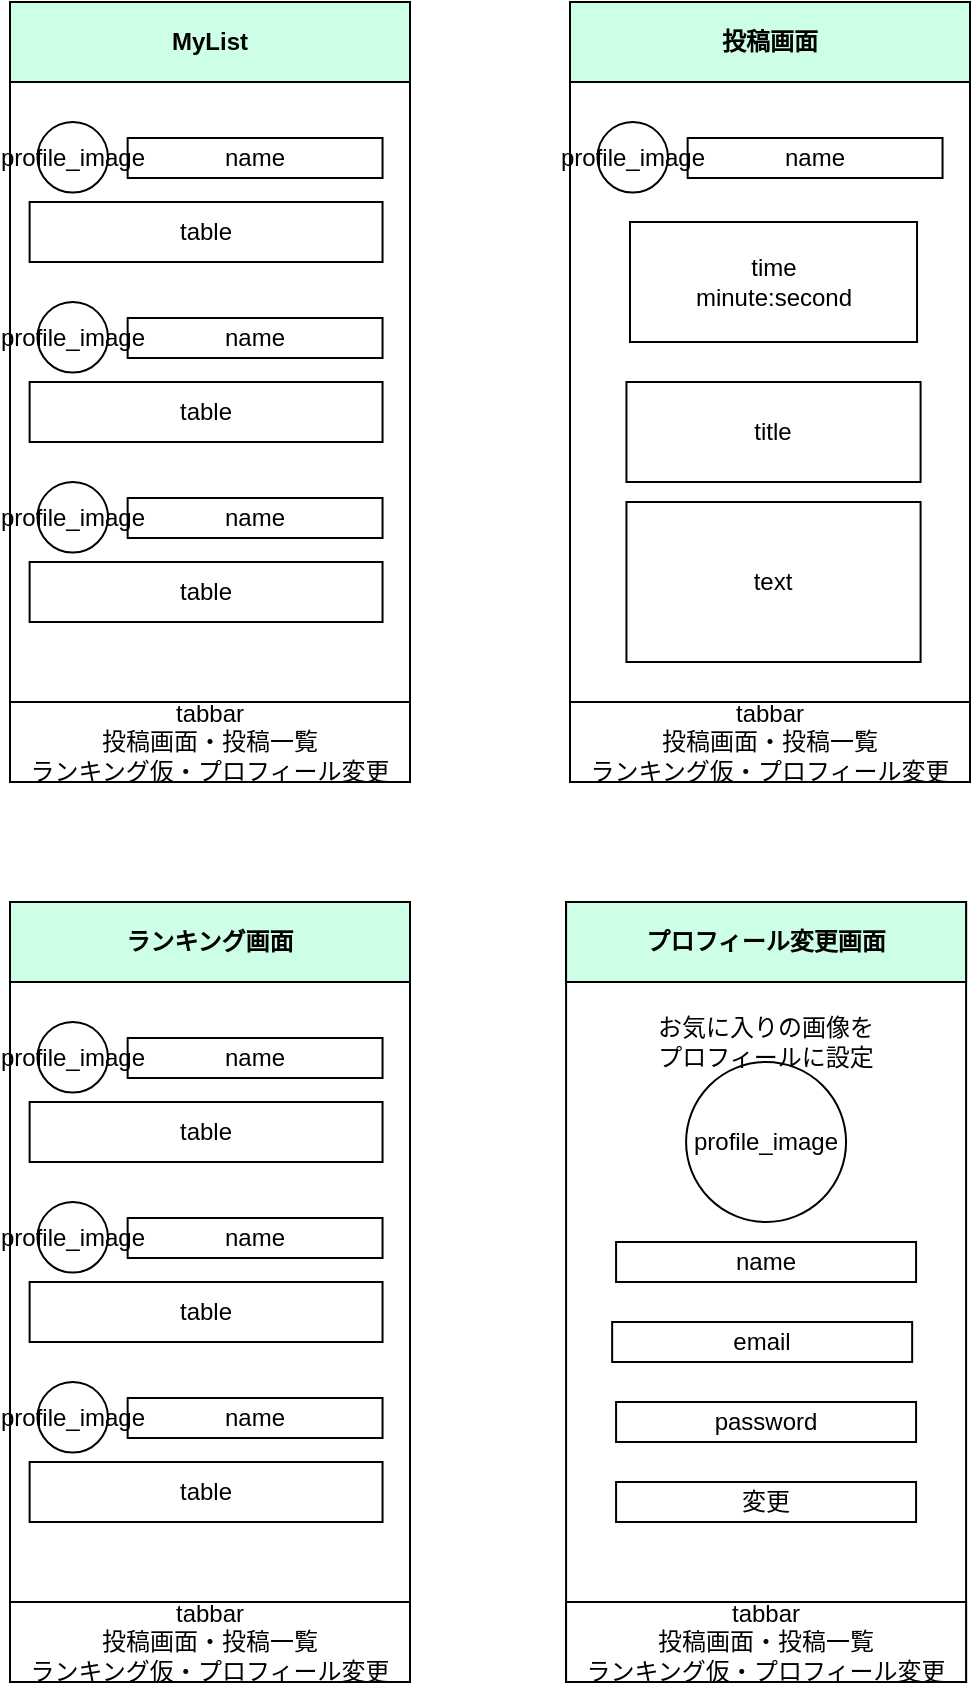 <mxfile version="13.7.9" type="github">
  <diagram id="5d85YtfUtr9XSAqdXYxp" name="ページ1">
    <mxGraphModel dx="946" dy="591" grid="1" gridSize="10" guides="1" tooltips="1" connect="1" arrows="1" fold="1" page="1" pageScale="1" pageWidth="827" pageHeight="1169" math="0" shadow="0">
      <root>
        <mxCell id="0" />
        <mxCell id="1" parent="0" />
        <mxCell id="Qp9vbcd0IQCg1ICPjASV-2" value="" style="group" parent="1" vertex="1" connectable="0">
          <mxGeometry x="300" y="30" width="200" height="390" as="geometry" />
        </mxCell>
        <mxCell id="Qp9vbcd0IQCg1ICPjASV-3" value="" style="rounded=0;whiteSpace=wrap;html=1;" parent="Qp9vbcd0IQCg1ICPjASV-2" vertex="1">
          <mxGeometry width="200" height="390" as="geometry" />
        </mxCell>
        <mxCell id="Qp9vbcd0IQCg1ICPjASV-4" value="profile_image" style="ellipse;whiteSpace=wrap;html=1;aspect=fixed;" parent="Qp9vbcd0IQCg1ICPjASV-2" vertex="1">
          <mxGeometry x="13.725" y="60" width="35.294" height="35.294" as="geometry" />
        </mxCell>
        <mxCell id="Qp9vbcd0IQCg1ICPjASV-9" value="table" style="text;html=1;fillColor=none;align=center;verticalAlign=middle;whiteSpace=wrap;rounded=0;strokeColor=#000000;" parent="Qp9vbcd0IQCg1ICPjASV-2" vertex="1">
          <mxGeometry x="9.804" y="100" width="176.471" height="30" as="geometry" />
        </mxCell>
        <mxCell id="Qp9vbcd0IQCg1ICPjASV-11" value="name" style="text;html=1;fillColor=none;align=center;verticalAlign=middle;whiteSpace=wrap;rounded=0;strokeColor=#000000;" parent="Qp9vbcd0IQCg1ICPjASV-2" vertex="1">
          <mxGeometry x="58.824" y="68" width="127.451" height="20" as="geometry" />
        </mxCell>
        <mxCell id="Qp9vbcd0IQCg1ICPjASV-43" value="&lt;b&gt;MyList&lt;/b&gt;" style="rounded=0;whiteSpace=wrap;html=1;labelBackgroundColor=none;fillColor=#CCFFE6;" parent="Qp9vbcd0IQCg1ICPjASV-2" vertex="1">
          <mxGeometry width="200" height="40" as="geometry" />
        </mxCell>
        <mxCell id="jNvIQHg4V1jWrLRhlRbQ-1" value="profile_image" style="ellipse;whiteSpace=wrap;html=1;aspect=fixed;" parent="Qp9vbcd0IQCg1ICPjASV-2" vertex="1">
          <mxGeometry x="13.725" y="150" width="35.294" height="35.294" as="geometry" />
        </mxCell>
        <mxCell id="jNvIQHg4V1jWrLRhlRbQ-2" value="table" style="text;html=1;fillColor=none;align=center;verticalAlign=middle;whiteSpace=wrap;rounded=0;strokeColor=#000000;" parent="Qp9vbcd0IQCg1ICPjASV-2" vertex="1">
          <mxGeometry x="9.804" y="190" width="176.471" height="30" as="geometry" />
        </mxCell>
        <mxCell id="jNvIQHg4V1jWrLRhlRbQ-3" value="name" style="text;html=1;fillColor=none;align=center;verticalAlign=middle;whiteSpace=wrap;rounded=0;strokeColor=#000000;" parent="Qp9vbcd0IQCg1ICPjASV-2" vertex="1">
          <mxGeometry x="58.824" y="158" width="127.451" height="20" as="geometry" />
        </mxCell>
        <mxCell id="jNvIQHg4V1jWrLRhlRbQ-4" value="profile_image" style="ellipse;whiteSpace=wrap;html=1;aspect=fixed;" parent="Qp9vbcd0IQCg1ICPjASV-2" vertex="1">
          <mxGeometry x="13.725" y="240" width="35.294" height="35.294" as="geometry" />
        </mxCell>
        <mxCell id="jNvIQHg4V1jWrLRhlRbQ-5" value="table" style="text;html=1;fillColor=none;align=center;verticalAlign=middle;whiteSpace=wrap;rounded=0;strokeColor=#000000;" parent="Qp9vbcd0IQCg1ICPjASV-2" vertex="1">
          <mxGeometry x="9.804" y="280" width="176.471" height="30" as="geometry" />
        </mxCell>
        <mxCell id="jNvIQHg4V1jWrLRhlRbQ-6" value="name" style="text;html=1;fillColor=none;align=center;verticalAlign=middle;whiteSpace=wrap;rounded=0;strokeColor=#000000;" parent="Qp9vbcd0IQCg1ICPjASV-2" vertex="1">
          <mxGeometry x="58.824" y="248" width="127.451" height="20" as="geometry" />
        </mxCell>
        <mxCell id="7r5LdE9JL5hYglWVHIkZ-2" value="tabbar&lt;br&gt;投稿画面・投稿一覧&lt;br&gt;ランキング仮・プロフィール変更" style="rounded=0;whiteSpace=wrap;html=1;" parent="Qp9vbcd0IQCg1ICPjASV-2" vertex="1">
          <mxGeometry y="350" width="200" height="40" as="geometry" />
        </mxCell>
        <mxCell id="Qp9vbcd0IQCg1ICPjASV-12" value="" style="group" parent="1" vertex="1" connectable="0">
          <mxGeometry x="580" y="30" width="200" height="390" as="geometry" />
        </mxCell>
        <mxCell id="Qp9vbcd0IQCg1ICPjASV-13" value="" style="rounded=0;whiteSpace=wrap;html=1;" parent="Qp9vbcd0IQCg1ICPjASV-12" vertex="1">
          <mxGeometry width="200" height="390" as="geometry" />
        </mxCell>
        <mxCell id="Qp9vbcd0IQCg1ICPjASV-14" value="profile_image" style="ellipse;whiteSpace=wrap;html=1;aspect=fixed;" parent="Qp9vbcd0IQCg1ICPjASV-12" vertex="1">
          <mxGeometry x="13.725" y="60" width="35.294" height="35.294" as="geometry" />
        </mxCell>
        <mxCell id="Qp9vbcd0IQCg1ICPjASV-15" value="text" style="text;html=1;fillColor=none;align=center;verticalAlign=middle;whiteSpace=wrap;rounded=0;strokeColor=#000000;" parent="Qp9vbcd0IQCg1ICPjASV-12" vertex="1">
          <mxGeometry x="28.23" y="250" width="147.059" height="80" as="geometry" />
        </mxCell>
        <mxCell id="Qp9vbcd0IQCg1ICPjASV-19" value="name" style="text;html=1;fillColor=none;align=center;verticalAlign=middle;whiteSpace=wrap;rounded=0;strokeColor=#000000;" parent="Qp9vbcd0IQCg1ICPjASV-12" vertex="1">
          <mxGeometry x="58.824" y="68" width="127.451" height="20" as="geometry" />
        </mxCell>
        <mxCell id="Qp9vbcd0IQCg1ICPjASV-44" value="&lt;b&gt;投稿画面&lt;/b&gt;" style="rounded=0;whiteSpace=wrap;html=1;labelBackgroundColor=none;fillColor=#CCFFE6;" parent="Qp9vbcd0IQCg1ICPjASV-12" vertex="1">
          <mxGeometry width="200" height="40" as="geometry" />
        </mxCell>
        <mxCell id="jNvIQHg4V1jWrLRhlRbQ-8" value="title" style="text;html=1;fillColor=none;align=center;verticalAlign=middle;whiteSpace=wrap;rounded=0;strokeColor=#000000;" parent="Qp9vbcd0IQCg1ICPjASV-12" vertex="1">
          <mxGeometry x="28.231" y="190" width="147.059" height="50" as="geometry" />
        </mxCell>
        <mxCell id="RLjvYu8lpYwrjwBoLWt2-1" value="tabbar&lt;br&gt;投稿画面・投稿一覧&lt;br&gt;ランキング仮・プロフィール変更" style="rounded=0;whiteSpace=wrap;html=1;" parent="Qp9vbcd0IQCg1ICPjASV-12" vertex="1">
          <mxGeometry y="350" width="200" height="40" as="geometry" />
        </mxCell>
        <mxCell id="iqZtUuaCd_tjH6S7MvoU-15" value="time&lt;br&gt;minute:second" style="rounded=0;whiteSpace=wrap;html=1;" parent="Qp9vbcd0IQCg1ICPjASV-12" vertex="1">
          <mxGeometry x="29.99" y="110" width="143.53" height="60" as="geometry" />
        </mxCell>
        <mxCell id="RLjvYu8lpYwrjwBoLWt2-2" value="" style="group" parent="1" vertex="1" connectable="0">
          <mxGeometry x="300" y="480" width="200" height="390" as="geometry" />
        </mxCell>
        <mxCell id="RLjvYu8lpYwrjwBoLWt2-3" value="" style="rounded=0;whiteSpace=wrap;html=1;" parent="RLjvYu8lpYwrjwBoLWt2-2" vertex="1">
          <mxGeometry width="200" height="390" as="geometry" />
        </mxCell>
        <mxCell id="RLjvYu8lpYwrjwBoLWt2-4" value="profile_image" style="ellipse;whiteSpace=wrap;html=1;aspect=fixed;" parent="RLjvYu8lpYwrjwBoLWt2-2" vertex="1">
          <mxGeometry x="13.725" y="60" width="35.294" height="35.294" as="geometry" />
        </mxCell>
        <mxCell id="RLjvYu8lpYwrjwBoLWt2-5" value="table" style="text;html=1;fillColor=none;align=center;verticalAlign=middle;whiteSpace=wrap;rounded=0;strokeColor=#000000;" parent="RLjvYu8lpYwrjwBoLWt2-2" vertex="1">
          <mxGeometry x="9.804" y="100" width="176.471" height="30" as="geometry" />
        </mxCell>
        <mxCell id="RLjvYu8lpYwrjwBoLWt2-6" value="name" style="text;html=1;fillColor=none;align=center;verticalAlign=middle;whiteSpace=wrap;rounded=0;strokeColor=#000000;" parent="RLjvYu8lpYwrjwBoLWt2-2" vertex="1">
          <mxGeometry x="58.824" y="68" width="127.451" height="20" as="geometry" />
        </mxCell>
        <mxCell id="RLjvYu8lpYwrjwBoLWt2-7" value="&lt;b&gt;ランキング画面&lt;/b&gt;" style="rounded=0;whiteSpace=wrap;html=1;labelBackgroundColor=none;fillColor=#CCFFE6;" parent="RLjvYu8lpYwrjwBoLWt2-2" vertex="1">
          <mxGeometry width="200" height="40" as="geometry" />
        </mxCell>
        <mxCell id="RLjvYu8lpYwrjwBoLWt2-8" value="profile_image" style="ellipse;whiteSpace=wrap;html=1;aspect=fixed;" parent="RLjvYu8lpYwrjwBoLWt2-2" vertex="1">
          <mxGeometry x="13.725" y="150" width="35.294" height="35.294" as="geometry" />
        </mxCell>
        <mxCell id="RLjvYu8lpYwrjwBoLWt2-9" value="table" style="text;html=1;fillColor=none;align=center;verticalAlign=middle;whiteSpace=wrap;rounded=0;strokeColor=#000000;" parent="RLjvYu8lpYwrjwBoLWt2-2" vertex="1">
          <mxGeometry x="9.804" y="190" width="176.471" height="30" as="geometry" />
        </mxCell>
        <mxCell id="RLjvYu8lpYwrjwBoLWt2-10" value="name" style="text;html=1;fillColor=none;align=center;verticalAlign=middle;whiteSpace=wrap;rounded=0;strokeColor=#000000;" parent="RLjvYu8lpYwrjwBoLWt2-2" vertex="1">
          <mxGeometry x="58.824" y="158" width="127.451" height="20" as="geometry" />
        </mxCell>
        <mxCell id="RLjvYu8lpYwrjwBoLWt2-11" value="profile_image" style="ellipse;whiteSpace=wrap;html=1;aspect=fixed;" parent="RLjvYu8lpYwrjwBoLWt2-2" vertex="1">
          <mxGeometry x="13.725" y="240" width="35.294" height="35.294" as="geometry" />
        </mxCell>
        <mxCell id="RLjvYu8lpYwrjwBoLWt2-12" value="table" style="text;html=1;fillColor=none;align=center;verticalAlign=middle;whiteSpace=wrap;rounded=0;strokeColor=#000000;" parent="RLjvYu8lpYwrjwBoLWt2-2" vertex="1">
          <mxGeometry x="9.804" y="280" width="176.471" height="30" as="geometry" />
        </mxCell>
        <mxCell id="RLjvYu8lpYwrjwBoLWt2-13" value="name" style="text;html=1;fillColor=none;align=center;verticalAlign=middle;whiteSpace=wrap;rounded=0;strokeColor=#000000;" parent="RLjvYu8lpYwrjwBoLWt2-2" vertex="1">
          <mxGeometry x="58.824" y="248" width="127.451" height="20" as="geometry" />
        </mxCell>
        <mxCell id="iqZtUuaCd_tjH6S7MvoU-13" value="tabbar&lt;br&gt;投稿画面・投稿一覧&lt;br&gt;ランキング仮・プロフィール変更" style="rounded=0;whiteSpace=wrap;html=1;" parent="RLjvYu8lpYwrjwBoLWt2-2" vertex="1">
          <mxGeometry x="2.043e-14" y="350" width="200" height="40" as="geometry" />
        </mxCell>
        <mxCell id="iqZtUuaCd_tjH6S7MvoU-1" value="" style="group;labelBackgroundColor=none;fontStyle=1" parent="1" vertex="1" connectable="0">
          <mxGeometry x="578.04" y="480" width="200" height="390" as="geometry" />
        </mxCell>
        <mxCell id="iqZtUuaCd_tjH6S7MvoU-2" value="" style="group" parent="iqZtUuaCd_tjH6S7MvoU-1" vertex="1" connectable="0">
          <mxGeometry width="200" height="390" as="geometry" />
        </mxCell>
        <mxCell id="iqZtUuaCd_tjH6S7MvoU-3" value="" style="rounded=0;whiteSpace=wrap;html=1;" parent="iqZtUuaCd_tjH6S7MvoU-2" vertex="1">
          <mxGeometry width="200" height="390" as="geometry" />
        </mxCell>
        <mxCell id="iqZtUuaCd_tjH6S7MvoU-4" value="profile_image" style="ellipse;whiteSpace=wrap;html=1;aspect=fixed;" parent="iqZtUuaCd_tjH6S7MvoU-2" vertex="1">
          <mxGeometry x="60" y="80" width="80" height="80" as="geometry" />
        </mxCell>
        <mxCell id="iqZtUuaCd_tjH6S7MvoU-5" value="name" style="text;html=1;fillColor=none;align=center;verticalAlign=middle;whiteSpace=wrap;rounded=0;strokeColor=#000000;" parent="iqZtUuaCd_tjH6S7MvoU-2" vertex="1">
          <mxGeometry x="25" y="170" width="150" height="20" as="geometry" />
        </mxCell>
        <mxCell id="iqZtUuaCd_tjH6S7MvoU-6" value="email" style="text;html=1;fillColor=none;align=center;verticalAlign=middle;whiteSpace=wrap;rounded=0;strokeColor=#000000;" parent="iqZtUuaCd_tjH6S7MvoU-2" vertex="1">
          <mxGeometry x="23.04" y="210" width="150" height="20" as="geometry" />
        </mxCell>
        <mxCell id="iqZtUuaCd_tjH6S7MvoU-7" value="password" style="text;html=1;fillColor=none;align=center;verticalAlign=middle;whiteSpace=wrap;rounded=0;strokeColor=#000000;allowArrows=1;" parent="iqZtUuaCd_tjH6S7MvoU-2" vertex="1">
          <mxGeometry x="25" y="250" width="150" height="20" as="geometry" />
        </mxCell>
        <mxCell id="iqZtUuaCd_tjH6S7MvoU-8" value="&lt;b&gt;プロフィール変更画面&lt;br&gt;&lt;/b&gt;" style="rounded=0;whiteSpace=wrap;html=1;labelBackgroundColor=none;fillColor=#CCFFE6;" parent="iqZtUuaCd_tjH6S7MvoU-2" vertex="1">
          <mxGeometry width="200" height="40" as="geometry" />
        </mxCell>
        <mxCell id="iqZtUuaCd_tjH6S7MvoU-10" value="変更" style="text;html=1;fillColor=none;align=center;verticalAlign=middle;whiteSpace=wrap;rounded=0;strokeColor=#000000;allowArrows=1;" parent="iqZtUuaCd_tjH6S7MvoU-2" vertex="1">
          <mxGeometry x="25" y="290" width="150" height="20" as="geometry" />
        </mxCell>
        <mxCell id="iqZtUuaCd_tjH6S7MvoU-11" value="お気に入りの画像を&lt;br&gt;プロフィールに設定" style="text;html=1;strokeColor=none;fillColor=none;align=center;verticalAlign=middle;whiteSpace=wrap;rounded=0;" parent="iqZtUuaCd_tjH6S7MvoU-2" vertex="1">
          <mxGeometry x="30" y="60" width="140" height="20" as="geometry" />
        </mxCell>
        <mxCell id="iqZtUuaCd_tjH6S7MvoU-14" value="tabbar&lt;br&gt;投稿画面・投稿一覧&lt;br&gt;ランキング仮・プロフィール変更" style="rounded=0;whiteSpace=wrap;html=1;" parent="iqZtUuaCd_tjH6S7MvoU-2" vertex="1">
          <mxGeometry y="350" width="200" height="40" as="geometry" />
        </mxCell>
      </root>
    </mxGraphModel>
  </diagram>
</mxfile>
